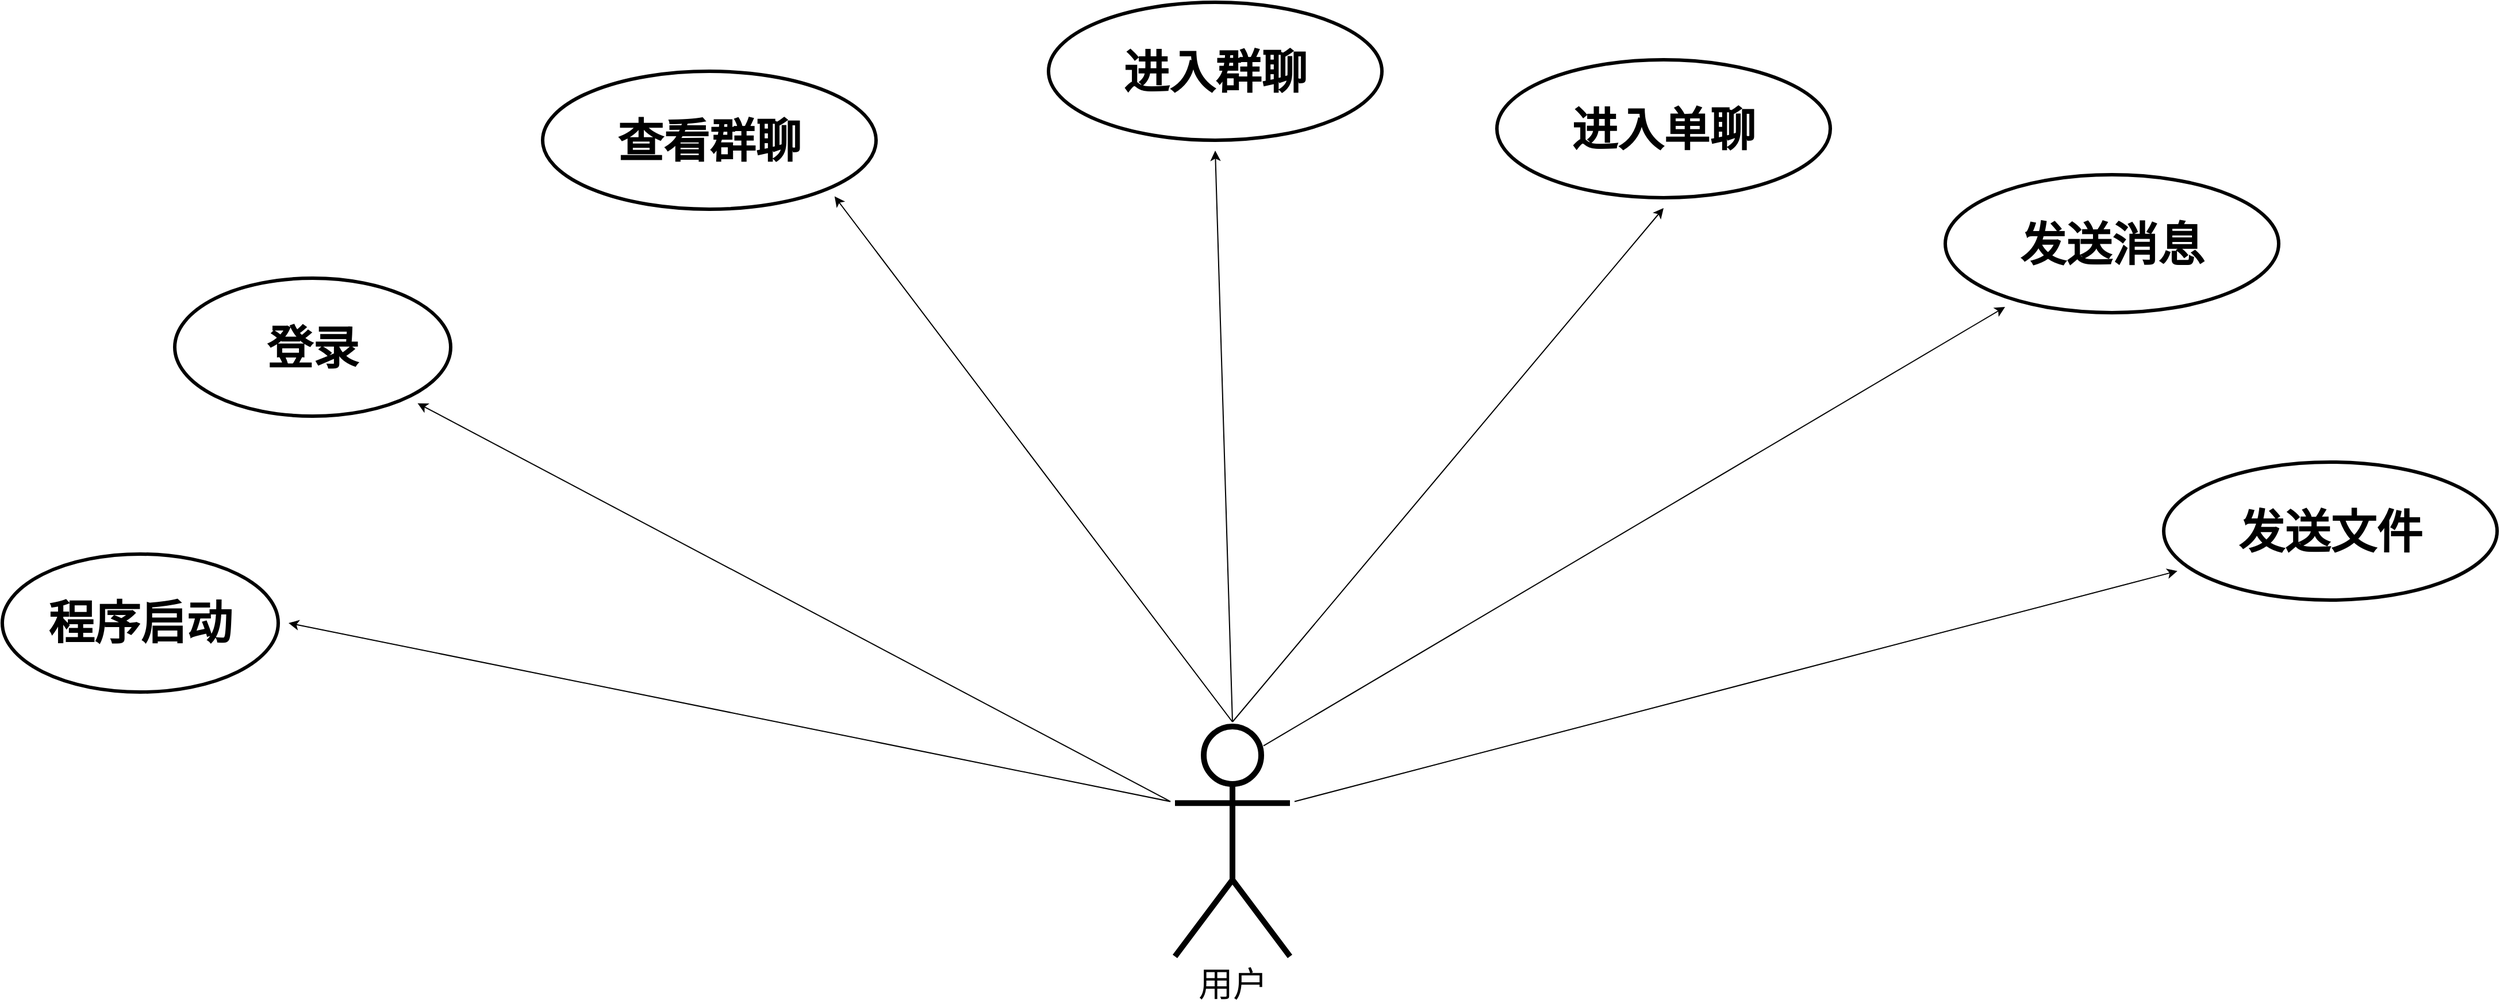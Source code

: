 <mxfile version="24.0.7" type="github">
  <diagram name="第 1 页" id="81JypQjD4qwoYPLPaIoE">
    <mxGraphModel dx="3473" dy="1953" grid="1" gridSize="10" guides="1" tooltips="1" connect="1" arrows="1" fold="1" page="1" pageScale="1" pageWidth="2500" pageHeight="1200" math="0" shadow="0">
      <root>
        <mxCell id="0" />
        <mxCell id="1" parent="0" />
        <mxCell id="7Cnte670nhF5TuqJmQ0h-11" style="edgeStyle=none;rounded=0;orthogonalLoop=1;jettySize=auto;html=1;exitX=0;exitY=0.333;exitDx=0;exitDy=0;exitPerimeter=0;entryX=1;entryY=1;entryDx=0;entryDy=0;" parent="1" source="7Cnte670nhF5TuqJmQ0h-1" target="7Cnte670nhF5TuqJmQ0h-2" edge="1">
          <mxGeometry relative="1" as="geometry" />
        </mxCell>
        <mxCell id="7Cnte670nhF5TuqJmQ0h-13" style="edgeStyle=none;rounded=0;orthogonalLoop=1;jettySize=auto;html=1;exitX=0.5;exitY=0;exitDx=0;exitDy=0;exitPerimeter=0;entryX=1;entryY=1;entryDx=0;entryDy=0;" parent="1" source="7Cnte670nhF5TuqJmQ0h-1" target="7Cnte670nhF5TuqJmQ0h-4" edge="1">
          <mxGeometry relative="1" as="geometry" />
        </mxCell>
        <mxCell id="7Cnte670nhF5TuqJmQ0h-14" style="edgeStyle=none;rounded=0;orthogonalLoop=1;jettySize=auto;html=1;exitX=0.5;exitY=0;exitDx=0;exitDy=0;exitPerimeter=0;entryX=0.5;entryY=1;entryDx=0;entryDy=0;" parent="1" source="7Cnte670nhF5TuqJmQ0h-1" target="7Cnte670nhF5TuqJmQ0h-5" edge="1">
          <mxGeometry relative="1" as="geometry" />
        </mxCell>
        <mxCell id="7Cnte670nhF5TuqJmQ0h-15" style="edgeStyle=none;rounded=0;orthogonalLoop=1;jettySize=auto;html=1;exitX=0.5;exitY=0;exitDx=0;exitDy=0;exitPerimeter=0;entryX=0.5;entryY=1;entryDx=0;entryDy=0;" parent="1" source="7Cnte670nhF5TuqJmQ0h-1" target="7Cnte670nhF5TuqJmQ0h-6" edge="1">
          <mxGeometry relative="1" as="geometry" />
        </mxCell>
        <mxCell id="7Cnte670nhF5TuqJmQ0h-16" style="edgeStyle=none;rounded=0;orthogonalLoop=1;jettySize=auto;html=1;exitX=0.75;exitY=0.1;exitDx=0;exitDy=0;exitPerimeter=0;" parent="1" source="7Cnte670nhF5TuqJmQ0h-1" target="7Cnte670nhF5TuqJmQ0h-7" edge="1">
          <mxGeometry relative="1" as="geometry" />
        </mxCell>
        <mxCell id="7Cnte670nhF5TuqJmQ0h-17" style="edgeStyle=none;rounded=0;orthogonalLoop=1;jettySize=auto;html=1;exitX=1;exitY=0.333;exitDx=0;exitDy=0;exitPerimeter=0;" parent="1" source="7Cnte670nhF5TuqJmQ0h-1" target="7Cnte670nhF5TuqJmQ0h-9" edge="1">
          <mxGeometry relative="1" as="geometry" />
        </mxCell>
        <mxCell id="HJgff_JiUNYD9jVZwYOI-2" style="rounded=0;orthogonalLoop=1;jettySize=auto;html=1;exitX=0;exitY=0.333;exitDx=0;exitDy=0;exitPerimeter=0;entryX=1;entryY=0.5;entryDx=0;entryDy=0;" edge="1" parent="1" source="7Cnte670nhF5TuqJmQ0h-1" target="HJgff_JiUNYD9jVZwYOI-1">
          <mxGeometry relative="1" as="geometry" />
        </mxCell>
        <mxCell id="7Cnte670nhF5TuqJmQ0h-1" value="&lt;font style=&quot;font-size: 30px;&quot;&gt;用户&lt;/font&gt;" style="shape=umlActor;verticalLabelPosition=bottom;verticalAlign=top;html=1;outlineConnect=0;strokeWidth=5;perimeterSpacing=4;" parent="1" vertex="1">
          <mxGeometry x="1170" y="780" width="100" height="200" as="geometry" />
        </mxCell>
        <mxCell id="7Cnte670nhF5TuqJmQ0h-2" value="&lt;font style=&quot;font-size: 40px;&quot;&gt;&lt;b&gt;登录&lt;/b&gt;&lt;/font&gt;" style="ellipse;whiteSpace=wrap;html=1;strokeWidth=3;perimeterSpacing=9;" parent="1" vertex="1">
          <mxGeometry x="300" y="390" width="240" height="120" as="geometry" />
        </mxCell>
        <mxCell id="7Cnte670nhF5TuqJmQ0h-4" value="&lt;span style=&quot;font-size: 40px;&quot;&gt;&lt;b&gt;查看群聊&lt;/b&gt;&lt;/span&gt;" style="ellipse;whiteSpace=wrap;html=1;strokeWidth=3;perimeterSpacing=9;" parent="1" vertex="1">
          <mxGeometry x="620" y="210" width="290" height="120" as="geometry" />
        </mxCell>
        <mxCell id="7Cnte670nhF5TuqJmQ0h-5" value="&lt;font style=&quot;font-size: 40px;&quot;&gt;&lt;b&gt;进入群聊&lt;/b&gt;&lt;/font&gt;" style="ellipse;whiteSpace=wrap;html=1;strokeWidth=3;perimeterSpacing=9;" parent="1" vertex="1">
          <mxGeometry x="1060" y="150" width="290" height="120" as="geometry" />
        </mxCell>
        <mxCell id="7Cnte670nhF5TuqJmQ0h-6" value="&lt;font style=&quot;font-size: 40px;&quot;&gt;&lt;b&gt;进入单聊&lt;/b&gt;&lt;/font&gt;" style="ellipse;whiteSpace=wrap;html=1;strokeWidth=3;perimeterSpacing=9;" parent="1" vertex="1">
          <mxGeometry x="1450" y="200" width="290" height="120" as="geometry" />
        </mxCell>
        <mxCell id="7Cnte670nhF5TuqJmQ0h-7" value="&lt;font style=&quot;font-size: 40px;&quot;&gt;&lt;b&gt;发送消息&lt;/b&gt;&lt;/font&gt;" style="ellipse;whiteSpace=wrap;html=1;strokeWidth=3;perimeterSpacing=9;" parent="1" vertex="1">
          <mxGeometry x="1840" y="300" width="290" height="120" as="geometry" />
        </mxCell>
        <mxCell id="7Cnte670nhF5TuqJmQ0h-9" value="&lt;font style=&quot;font-size: 40px;&quot;&gt;&lt;b&gt;发送文件&lt;/b&gt;&lt;/font&gt;" style="ellipse;whiteSpace=wrap;html=1;strokeWidth=3;perimeterSpacing=9;" parent="1" vertex="1">
          <mxGeometry x="2030" y="550" width="290" height="120" as="geometry" />
        </mxCell>
        <mxCell id="HJgff_JiUNYD9jVZwYOI-1" value="&lt;span style=&quot;font-family: 宋体;&quot;&gt;&lt;font style=&quot;font-size: 40px;&quot;&gt;&lt;b&gt;程序启动&lt;/b&gt;&lt;/font&gt;&lt;/span&gt;" style="ellipse;whiteSpace=wrap;html=1;strokeWidth=3;perimeterSpacing=9;" vertex="1" parent="1">
          <mxGeometry x="150" y="630" width="240" height="120" as="geometry" />
        </mxCell>
      </root>
    </mxGraphModel>
  </diagram>
</mxfile>

